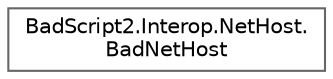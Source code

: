 digraph "Graphical Class Hierarchy"
{
 // LATEX_PDF_SIZE
  bgcolor="transparent";
  edge [fontname=Helvetica,fontsize=10,labelfontname=Helvetica,labelfontsize=10];
  node [fontname=Helvetica,fontsize=10,shape=box,height=0.2,width=0.4];
  rankdir="LR";
  Node0 [id="Node000000",label="BadScript2.Interop.NetHost.\lBadNetHost",height=0.2,width=0.4,color="grey40", fillcolor="white", style="filled",URL="$class_bad_script2_1_1_interop_1_1_net_host_1_1_bad_net_host.html",tooltip=" "];
}
